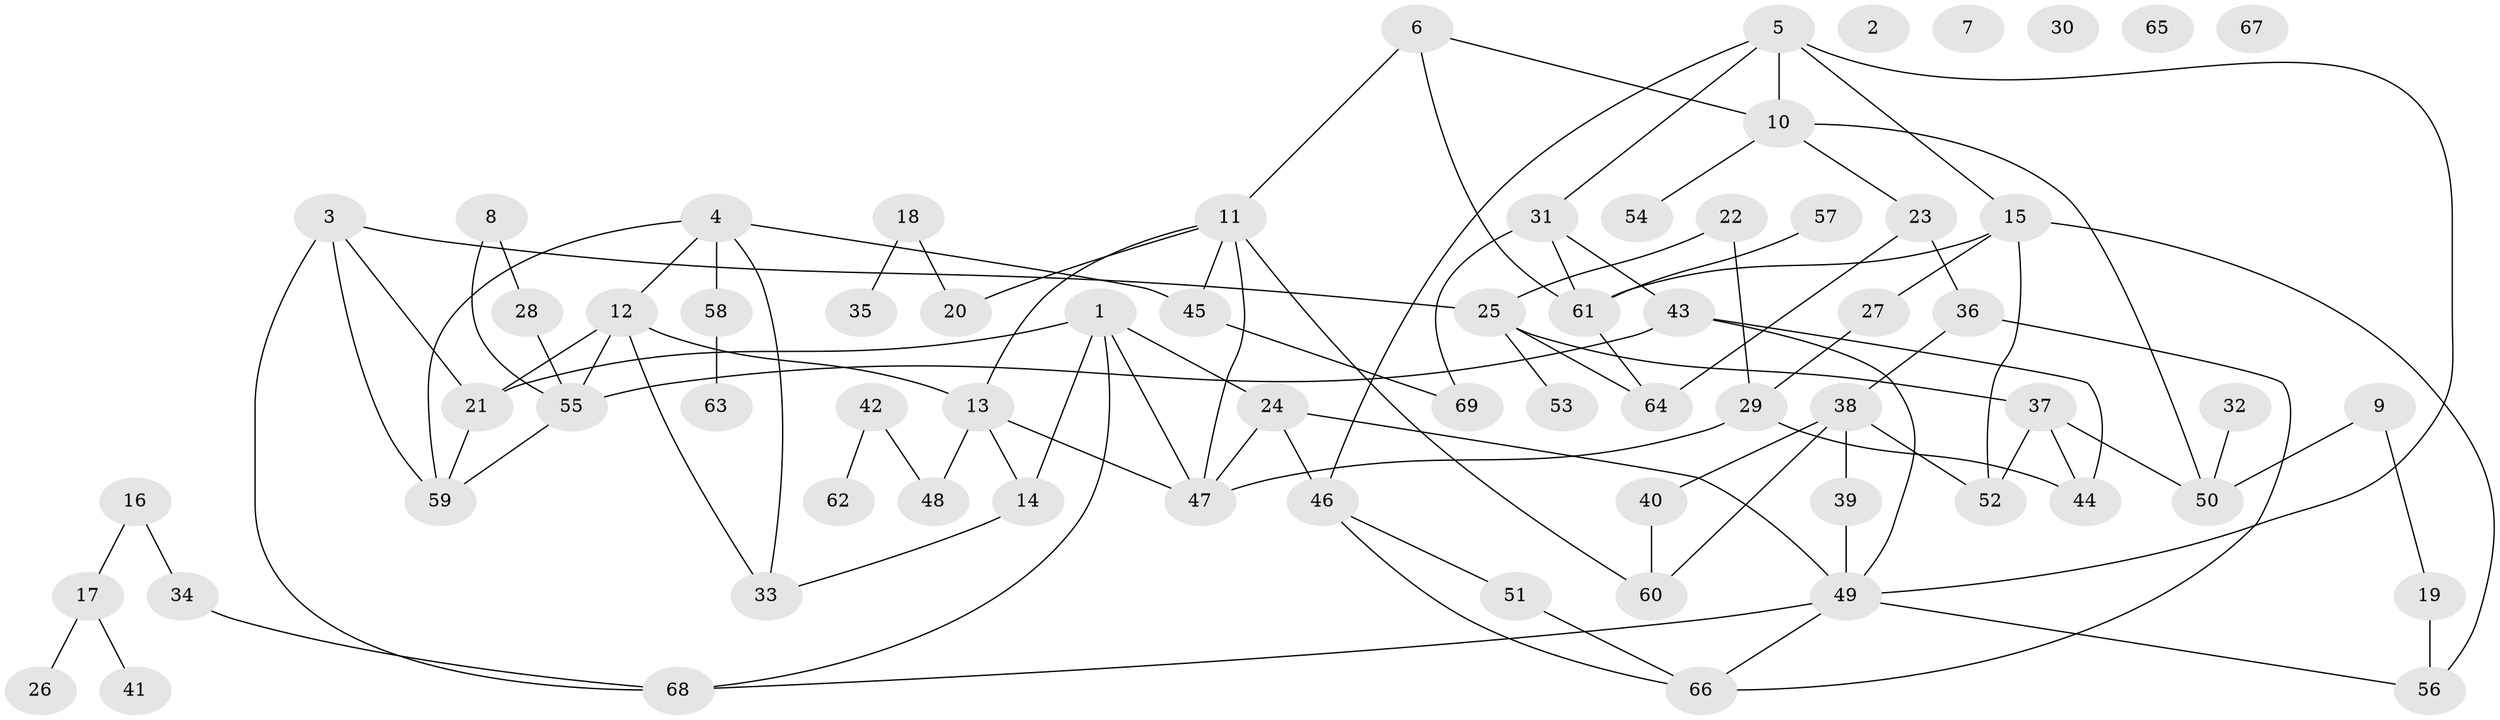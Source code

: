 // coarse degree distribution, {0: 0.14705882352941177, 4: 0.20588235294117646, 3: 0.08823529411764706, 1: 0.29411764705882354, 2: 0.058823529411764705, 5: 0.08823529411764706, 7: 0.11764705882352941}
// Generated by graph-tools (version 1.1) at 2025/42/03/04/25 21:42:33]
// undirected, 69 vertices, 100 edges
graph export_dot {
graph [start="1"]
  node [color=gray90,style=filled];
  1;
  2;
  3;
  4;
  5;
  6;
  7;
  8;
  9;
  10;
  11;
  12;
  13;
  14;
  15;
  16;
  17;
  18;
  19;
  20;
  21;
  22;
  23;
  24;
  25;
  26;
  27;
  28;
  29;
  30;
  31;
  32;
  33;
  34;
  35;
  36;
  37;
  38;
  39;
  40;
  41;
  42;
  43;
  44;
  45;
  46;
  47;
  48;
  49;
  50;
  51;
  52;
  53;
  54;
  55;
  56;
  57;
  58;
  59;
  60;
  61;
  62;
  63;
  64;
  65;
  66;
  67;
  68;
  69;
  1 -- 14;
  1 -- 21;
  1 -- 24;
  1 -- 47;
  1 -- 68;
  3 -- 21;
  3 -- 25;
  3 -- 59;
  3 -- 68;
  4 -- 12;
  4 -- 33;
  4 -- 45;
  4 -- 58;
  4 -- 59;
  5 -- 10;
  5 -- 15;
  5 -- 31;
  5 -- 46;
  5 -- 49;
  6 -- 10;
  6 -- 11;
  6 -- 61;
  8 -- 28;
  8 -- 55;
  9 -- 19;
  9 -- 50;
  10 -- 23;
  10 -- 50;
  10 -- 54;
  11 -- 13;
  11 -- 20;
  11 -- 45;
  11 -- 47;
  11 -- 60;
  12 -- 13;
  12 -- 21;
  12 -- 33;
  12 -- 55;
  13 -- 14;
  13 -- 47;
  13 -- 48;
  14 -- 33;
  15 -- 27;
  15 -- 52;
  15 -- 56;
  15 -- 61;
  16 -- 17;
  16 -- 34;
  17 -- 26;
  17 -- 41;
  18 -- 20;
  18 -- 35;
  19 -- 56;
  21 -- 59;
  22 -- 25;
  22 -- 29;
  23 -- 36;
  23 -- 64;
  24 -- 46;
  24 -- 47;
  24 -- 49;
  25 -- 37;
  25 -- 53;
  25 -- 64;
  27 -- 29;
  28 -- 55;
  29 -- 44;
  29 -- 47;
  31 -- 43;
  31 -- 61;
  31 -- 69;
  32 -- 50;
  34 -- 68;
  36 -- 38;
  36 -- 66;
  37 -- 44;
  37 -- 50;
  37 -- 52;
  38 -- 39;
  38 -- 40;
  38 -- 52;
  38 -- 60;
  39 -- 49;
  40 -- 60;
  42 -- 48;
  42 -- 62;
  43 -- 44;
  43 -- 49;
  43 -- 55;
  45 -- 69;
  46 -- 51;
  46 -- 66;
  49 -- 56;
  49 -- 66;
  49 -- 68;
  51 -- 66;
  55 -- 59;
  57 -- 61;
  58 -- 63;
  61 -- 64;
}
